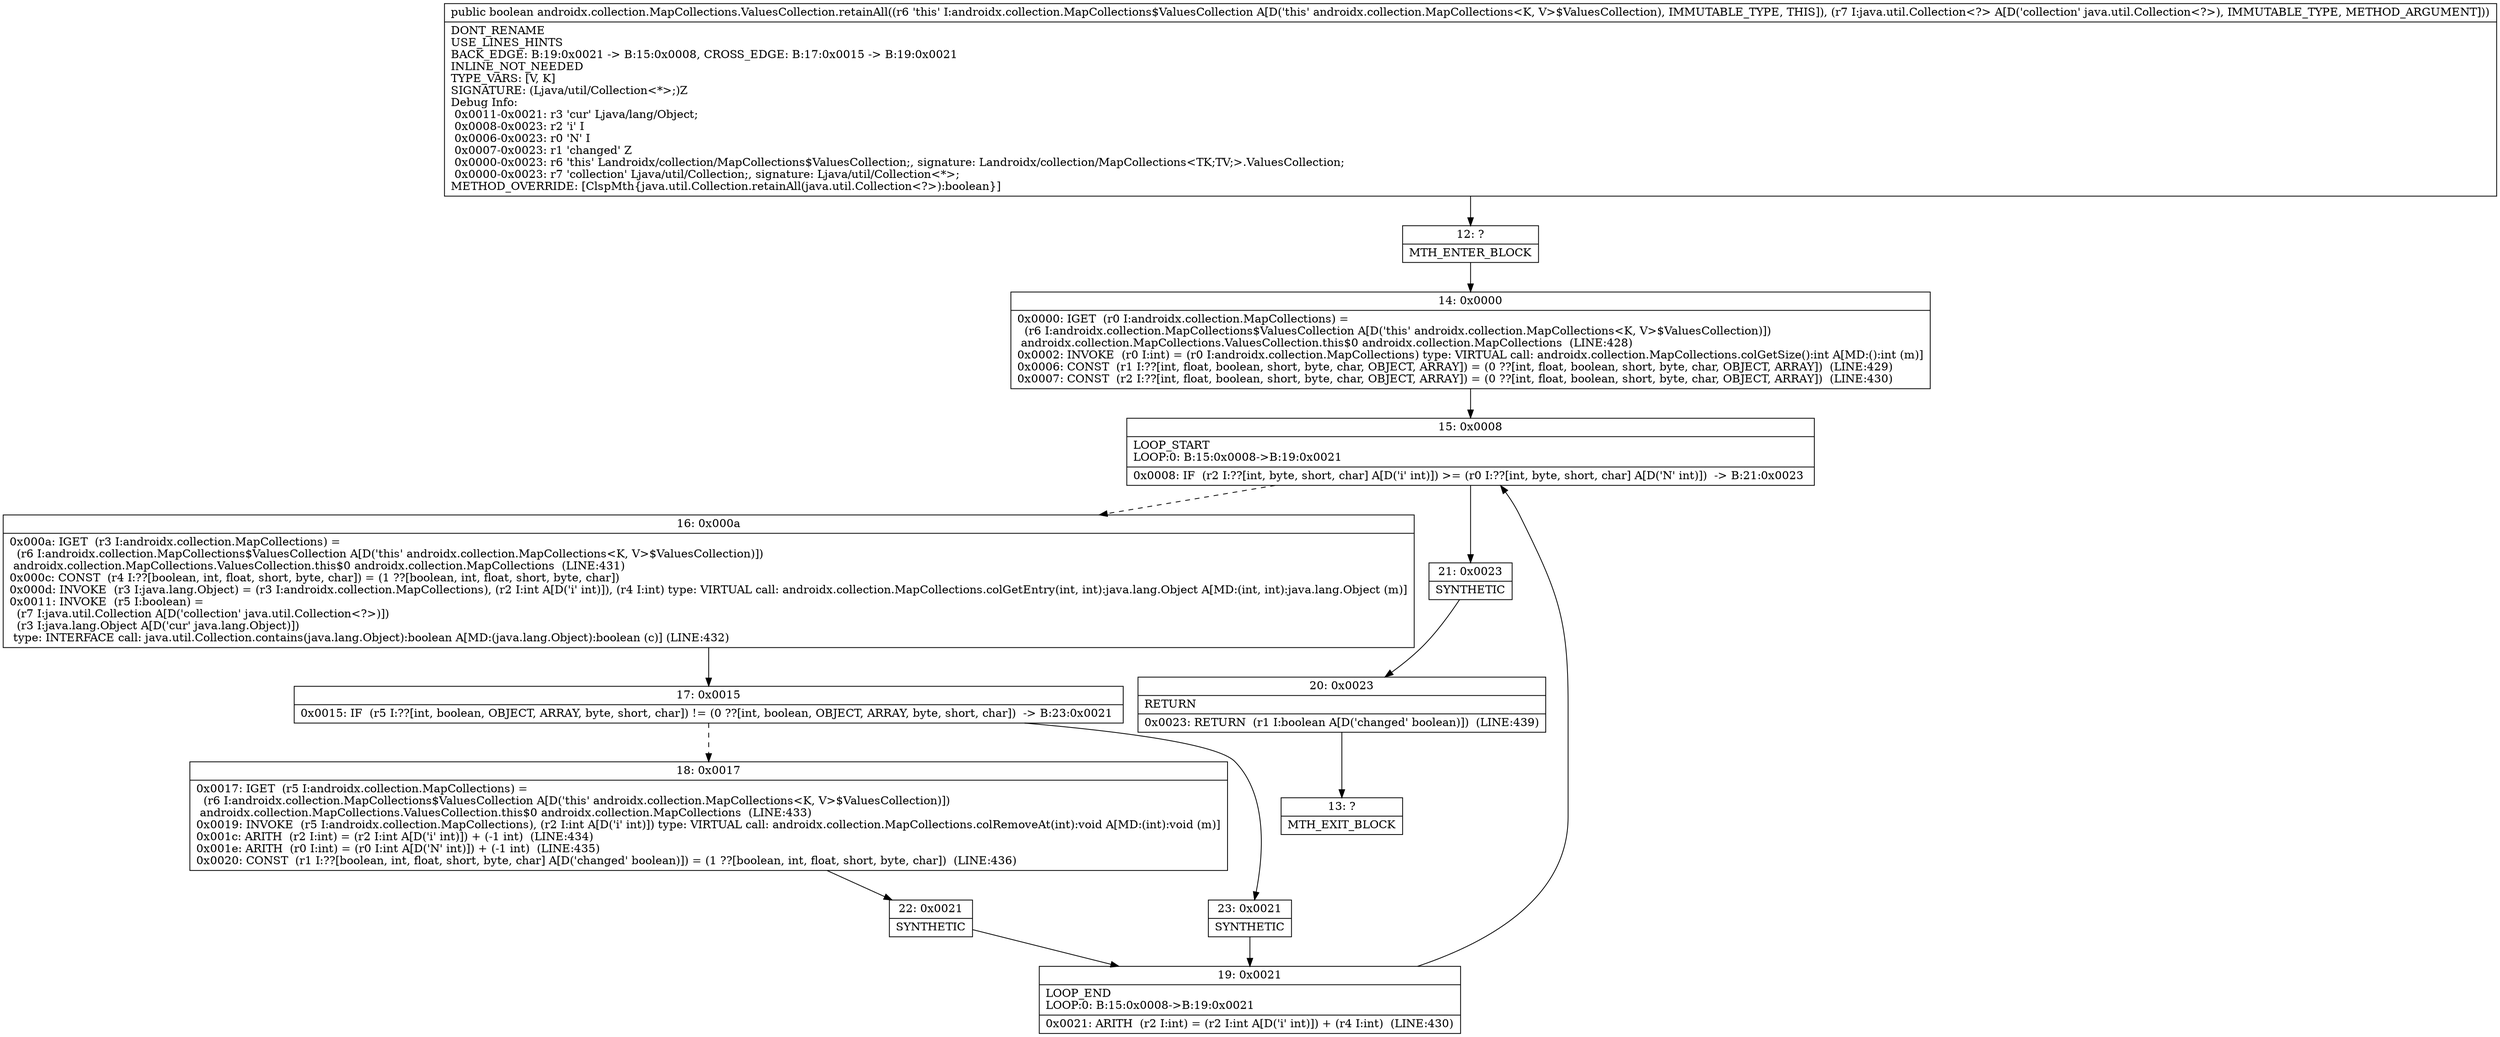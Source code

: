 digraph "CFG forandroidx.collection.MapCollections.ValuesCollection.retainAll(Ljava\/util\/Collection;)Z" {
Node_12 [shape=record,label="{12\:\ ?|MTH_ENTER_BLOCK\l}"];
Node_14 [shape=record,label="{14\:\ 0x0000|0x0000: IGET  (r0 I:androidx.collection.MapCollections) = \l  (r6 I:androidx.collection.MapCollections$ValuesCollection A[D('this' androidx.collection.MapCollections\<K, V\>$ValuesCollection)])\l androidx.collection.MapCollections.ValuesCollection.this$0 androidx.collection.MapCollections  (LINE:428)\l0x0002: INVOKE  (r0 I:int) = (r0 I:androidx.collection.MapCollections) type: VIRTUAL call: androidx.collection.MapCollections.colGetSize():int A[MD:():int (m)]\l0x0006: CONST  (r1 I:??[int, float, boolean, short, byte, char, OBJECT, ARRAY]) = (0 ??[int, float, boolean, short, byte, char, OBJECT, ARRAY])  (LINE:429)\l0x0007: CONST  (r2 I:??[int, float, boolean, short, byte, char, OBJECT, ARRAY]) = (0 ??[int, float, boolean, short, byte, char, OBJECT, ARRAY])  (LINE:430)\l}"];
Node_15 [shape=record,label="{15\:\ 0x0008|LOOP_START\lLOOP:0: B:15:0x0008\-\>B:19:0x0021\l|0x0008: IF  (r2 I:??[int, byte, short, char] A[D('i' int)]) \>= (r0 I:??[int, byte, short, char] A[D('N' int)])  \-\> B:21:0x0023 \l}"];
Node_16 [shape=record,label="{16\:\ 0x000a|0x000a: IGET  (r3 I:androidx.collection.MapCollections) = \l  (r6 I:androidx.collection.MapCollections$ValuesCollection A[D('this' androidx.collection.MapCollections\<K, V\>$ValuesCollection)])\l androidx.collection.MapCollections.ValuesCollection.this$0 androidx.collection.MapCollections  (LINE:431)\l0x000c: CONST  (r4 I:??[boolean, int, float, short, byte, char]) = (1 ??[boolean, int, float, short, byte, char]) \l0x000d: INVOKE  (r3 I:java.lang.Object) = (r3 I:androidx.collection.MapCollections), (r2 I:int A[D('i' int)]), (r4 I:int) type: VIRTUAL call: androidx.collection.MapCollections.colGetEntry(int, int):java.lang.Object A[MD:(int, int):java.lang.Object (m)]\l0x0011: INVOKE  (r5 I:boolean) = \l  (r7 I:java.util.Collection A[D('collection' java.util.Collection\<?\>)])\l  (r3 I:java.lang.Object A[D('cur' java.lang.Object)])\l type: INTERFACE call: java.util.Collection.contains(java.lang.Object):boolean A[MD:(java.lang.Object):boolean (c)] (LINE:432)\l}"];
Node_17 [shape=record,label="{17\:\ 0x0015|0x0015: IF  (r5 I:??[int, boolean, OBJECT, ARRAY, byte, short, char]) != (0 ??[int, boolean, OBJECT, ARRAY, byte, short, char])  \-\> B:23:0x0021 \l}"];
Node_18 [shape=record,label="{18\:\ 0x0017|0x0017: IGET  (r5 I:androidx.collection.MapCollections) = \l  (r6 I:androidx.collection.MapCollections$ValuesCollection A[D('this' androidx.collection.MapCollections\<K, V\>$ValuesCollection)])\l androidx.collection.MapCollections.ValuesCollection.this$0 androidx.collection.MapCollections  (LINE:433)\l0x0019: INVOKE  (r5 I:androidx.collection.MapCollections), (r2 I:int A[D('i' int)]) type: VIRTUAL call: androidx.collection.MapCollections.colRemoveAt(int):void A[MD:(int):void (m)]\l0x001c: ARITH  (r2 I:int) = (r2 I:int A[D('i' int)]) + (\-1 int)  (LINE:434)\l0x001e: ARITH  (r0 I:int) = (r0 I:int A[D('N' int)]) + (\-1 int)  (LINE:435)\l0x0020: CONST  (r1 I:??[boolean, int, float, short, byte, char] A[D('changed' boolean)]) = (1 ??[boolean, int, float, short, byte, char])  (LINE:436)\l}"];
Node_22 [shape=record,label="{22\:\ 0x0021|SYNTHETIC\l}"];
Node_19 [shape=record,label="{19\:\ 0x0021|LOOP_END\lLOOP:0: B:15:0x0008\-\>B:19:0x0021\l|0x0021: ARITH  (r2 I:int) = (r2 I:int A[D('i' int)]) + (r4 I:int)  (LINE:430)\l}"];
Node_23 [shape=record,label="{23\:\ 0x0021|SYNTHETIC\l}"];
Node_21 [shape=record,label="{21\:\ 0x0023|SYNTHETIC\l}"];
Node_20 [shape=record,label="{20\:\ 0x0023|RETURN\l|0x0023: RETURN  (r1 I:boolean A[D('changed' boolean)])  (LINE:439)\l}"];
Node_13 [shape=record,label="{13\:\ ?|MTH_EXIT_BLOCK\l}"];
MethodNode[shape=record,label="{public boolean androidx.collection.MapCollections.ValuesCollection.retainAll((r6 'this' I:androidx.collection.MapCollections$ValuesCollection A[D('this' androidx.collection.MapCollections\<K, V\>$ValuesCollection), IMMUTABLE_TYPE, THIS]), (r7 I:java.util.Collection\<?\> A[D('collection' java.util.Collection\<?\>), IMMUTABLE_TYPE, METHOD_ARGUMENT]))  | DONT_RENAME\lUSE_LINES_HINTS\lBACK_EDGE: B:19:0x0021 \-\> B:15:0x0008, CROSS_EDGE: B:17:0x0015 \-\> B:19:0x0021\lINLINE_NOT_NEEDED\lTYPE_VARS: [V, K]\lSIGNATURE: (Ljava\/util\/Collection\<*\>;)Z\lDebug Info:\l  0x0011\-0x0021: r3 'cur' Ljava\/lang\/Object;\l  0x0008\-0x0023: r2 'i' I\l  0x0006\-0x0023: r0 'N' I\l  0x0007\-0x0023: r1 'changed' Z\l  0x0000\-0x0023: r6 'this' Landroidx\/collection\/MapCollections$ValuesCollection;, signature: Landroidx\/collection\/MapCollections\<TK;TV;\>.ValuesCollection;\l  0x0000\-0x0023: r7 'collection' Ljava\/util\/Collection;, signature: Ljava\/util\/Collection\<*\>;\lMETHOD_OVERRIDE: [ClspMth\{java.util.Collection.retainAll(java.util.Collection\<?\>):boolean\}]\l}"];
MethodNode -> Node_12;Node_12 -> Node_14;
Node_14 -> Node_15;
Node_15 -> Node_16[style=dashed];
Node_15 -> Node_21;
Node_16 -> Node_17;
Node_17 -> Node_18[style=dashed];
Node_17 -> Node_23;
Node_18 -> Node_22;
Node_22 -> Node_19;
Node_19 -> Node_15;
Node_23 -> Node_19;
Node_21 -> Node_20;
Node_20 -> Node_13;
}

